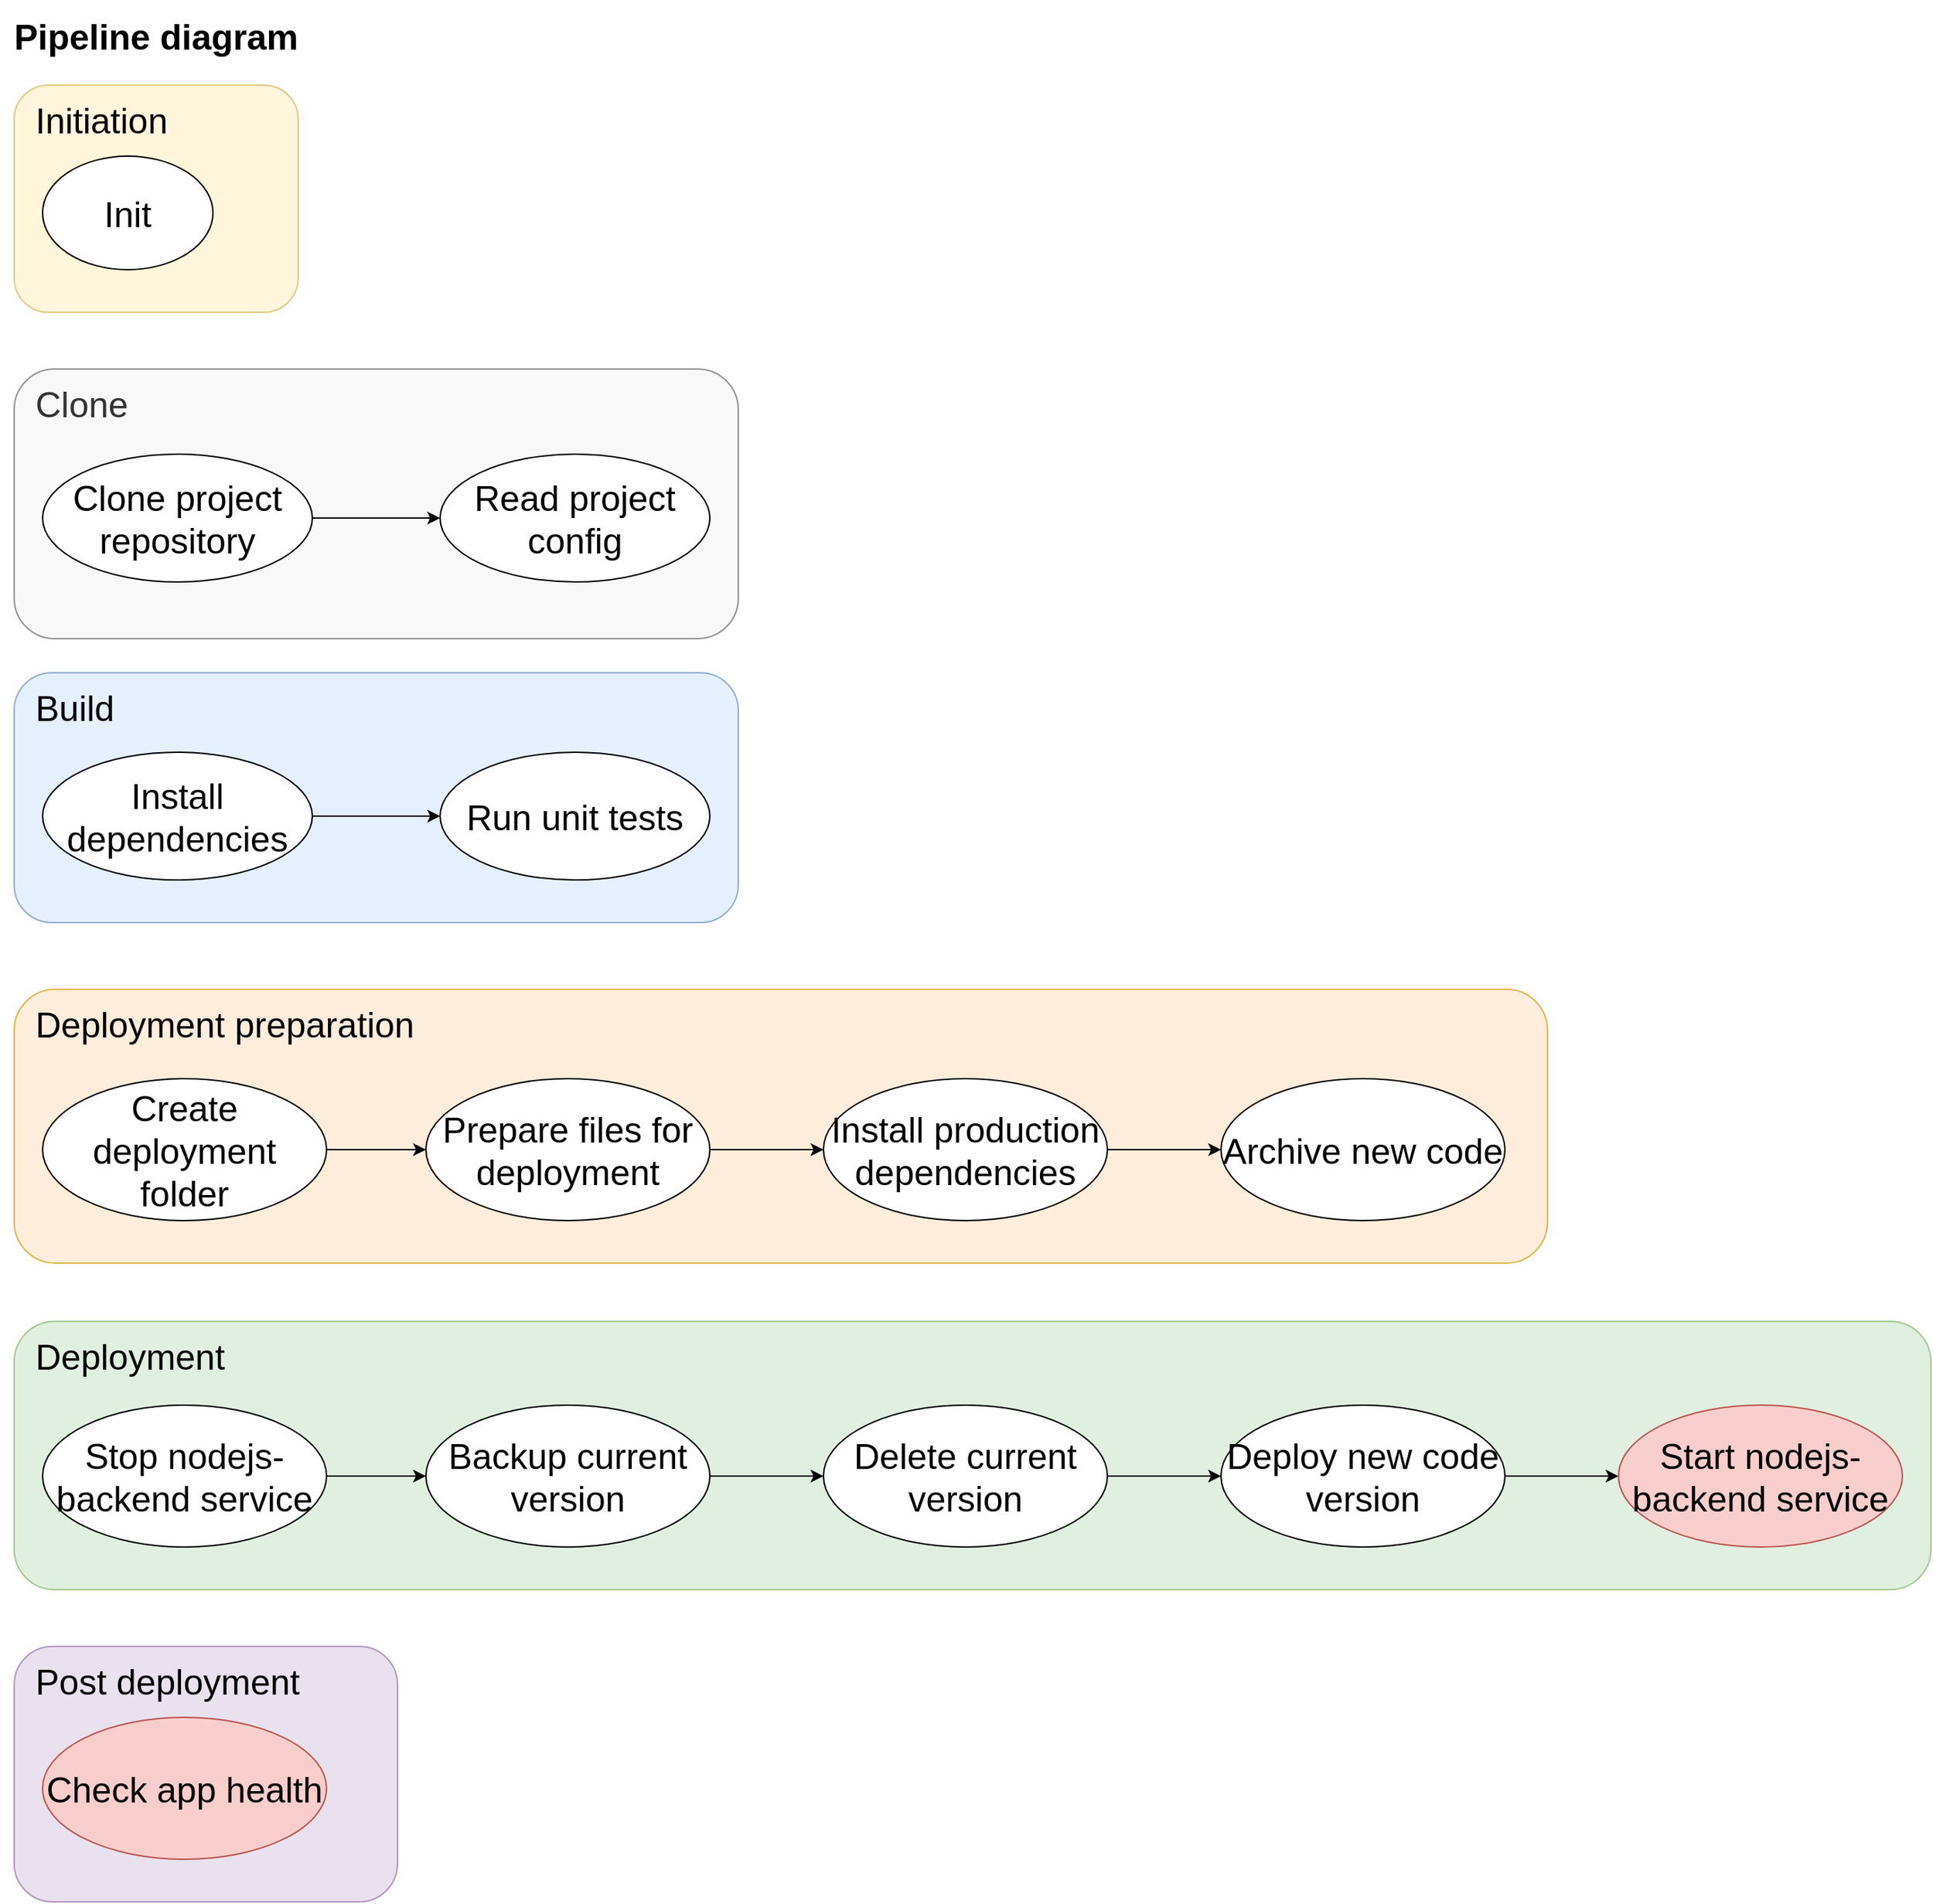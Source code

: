<mxfile version="16.4.11" type="device"><diagram id="kxJIiY0QIDJfX66LbqCa" name="Page-1"><mxGraphModel dx="2807" dy="1498" grid="1" gridSize="10" guides="1" tooltips="1" connect="1" arrows="1" fold="1" page="1" pageScale="1" pageWidth="1169" pageHeight="827" math="0" shadow="0"><root><mxCell id="0"/><mxCell id="1" parent="0"/><mxCell id="BQEeIFAX-ZNBw_XoLYFu-1" value="Pipeline diagram" style="text;html=1;strokeColor=none;fillColor=none;align=center;verticalAlign=middle;whiteSpace=wrap;rounded=0;fontSize=25;fontStyle=1" parent="1" vertex="1"><mxGeometry width="220" height="50" as="geometry"/></mxCell><mxCell id="4ls8hOl6Aox10tftew1Z-1" value="Initiation" style="rounded=1;whiteSpace=wrap;html=1;fontSize=25;verticalAlign=top;align=left;spacingLeft=10;spacing=5;fillColor=#fff2cc;strokeColor=#d6b656;opacity=70;" parent="1" vertex="1"><mxGeometry x="10" y="60" width="200" height="160" as="geometry"/></mxCell><mxCell id="4ls8hOl6Aox10tftew1Z-2" value="Clone" style="rounded=1;whiteSpace=wrap;html=1;fontSize=25;verticalAlign=top;align=left;spacingLeft=10;spacing=5;fillColor=#f5f5f5;strokeColor=#666666;opacity=70;fontColor=#333333;" parent="1" vertex="1"><mxGeometry x="10" y="260" width="510" height="190" as="geometry"/></mxCell><mxCell id="4ls8hOl6Aox10tftew1Z-3" value="Build" style="rounded=1;whiteSpace=wrap;html=1;fontSize=25;verticalAlign=top;align=left;spacingLeft=10;spacing=5;fillColor=#dae8fc;strokeColor=#6c8ebf;opacity=70;" parent="1" vertex="1"><mxGeometry x="10" y="474" width="510" height="176" as="geometry"/></mxCell><mxCell id="4ls8hOl6Aox10tftew1Z-4" value="Deployment preparation" style="rounded=1;whiteSpace=wrap;html=1;fontSize=25;verticalAlign=top;align=left;spacingLeft=10;spacing=5;fillColor=#ffe6cc;strokeColor=#d79b00;opacity=70;" parent="1" vertex="1"><mxGeometry x="10" y="697" width="1080" height="193" as="geometry"/></mxCell><mxCell id="4ls8hOl6Aox10tftew1Z-5" value="Deployment" style="rounded=1;whiteSpace=wrap;html=1;fontSize=25;verticalAlign=top;align=left;spacingLeft=10;spacing=5;fillColor=#d5e8d4;strokeColor=#82b366;opacity=70;" parent="1" vertex="1"><mxGeometry x="10" y="931" width="1350" height="189" as="geometry"/></mxCell><mxCell id="4ls8hOl6Aox10tftew1Z-6" value="Post deployment" style="rounded=1;whiteSpace=wrap;html=1;fontSize=25;verticalAlign=top;align=left;spacingLeft=10;spacing=5;fillColor=#e1d5e7;strokeColor=#9673a6;opacity=70;" parent="1" vertex="1"><mxGeometry x="10" y="1160" width="270" height="180" as="geometry"/></mxCell><mxCell id="4ls8hOl6Aox10tftew1Z-7" value="Init" style="ellipse;whiteSpace=wrap;html=1;fontSize=25;" parent="1" vertex="1"><mxGeometry x="30" y="110" width="120" height="80" as="geometry"/></mxCell><mxCell id="4ls8hOl6Aox10tftew1Z-13" value="" style="edgeStyle=orthogonalEdgeStyle;rounded=0;orthogonalLoop=1;jettySize=auto;html=1;fontSize=25;" parent="1" source="4ls8hOl6Aox10tftew1Z-8" target="4ls8hOl6Aox10tftew1Z-12" edge="1"><mxGeometry relative="1" as="geometry"/></mxCell><mxCell id="4ls8hOl6Aox10tftew1Z-8" value="Clone project repository" style="ellipse;whiteSpace=wrap;html=1;fontSize=25;" parent="1" vertex="1"><mxGeometry x="30" y="320" width="190" height="90" as="geometry"/></mxCell><mxCell id="4ls8hOl6Aox10tftew1Z-12" value="Read project config" style="ellipse;whiteSpace=wrap;html=1;fontSize=25;" parent="1" vertex="1"><mxGeometry x="310" y="320" width="190" height="90" as="geometry"/></mxCell><mxCell id="4ls8hOl6Aox10tftew1Z-16" value="" style="edgeStyle=orthogonalEdgeStyle;rounded=0;orthogonalLoop=1;jettySize=auto;html=1;fontSize=25;" parent="1" source="4ls8hOl6Aox10tftew1Z-14" target="4ls8hOl6Aox10tftew1Z-15" edge="1"><mxGeometry relative="1" as="geometry"/></mxCell><mxCell id="4ls8hOl6Aox10tftew1Z-14" value="Install dependencies" style="ellipse;whiteSpace=wrap;html=1;fontSize=25;" parent="1" vertex="1"><mxGeometry x="30" y="530" width="190" height="90" as="geometry"/></mxCell><mxCell id="4ls8hOl6Aox10tftew1Z-15" value="Run unit tests" style="ellipse;whiteSpace=wrap;html=1;fontSize=25;" parent="1" vertex="1"><mxGeometry x="310" y="530" width="190" height="90" as="geometry"/></mxCell><mxCell id="4ls8hOl6Aox10tftew1Z-19" value="" style="edgeStyle=orthogonalEdgeStyle;rounded=0;orthogonalLoop=1;jettySize=auto;html=1;fontSize=25;" parent="1" source="4ls8hOl6Aox10tftew1Z-17" target="4ls8hOl6Aox10tftew1Z-18" edge="1"><mxGeometry relative="1" as="geometry"/></mxCell><mxCell id="4ls8hOl6Aox10tftew1Z-17" value="Create deployment folder" style="ellipse;whiteSpace=wrap;html=1;fontSize=25;" parent="1" vertex="1"><mxGeometry x="30" y="760" width="200" height="100" as="geometry"/></mxCell><mxCell id="4ls8hOl6Aox10tftew1Z-21" value="" style="edgeStyle=orthogonalEdgeStyle;rounded=0;orthogonalLoop=1;jettySize=auto;html=1;fontSize=25;" parent="1" source="4ls8hOl6Aox10tftew1Z-18" target="4ls8hOl6Aox10tftew1Z-20" edge="1"><mxGeometry relative="1" as="geometry"/></mxCell><mxCell id="4ls8hOl6Aox10tftew1Z-18" value="Prepare files for deployment" style="ellipse;whiteSpace=wrap;html=1;fontSize=25;" parent="1" vertex="1"><mxGeometry x="300" y="760" width="200" height="100" as="geometry"/></mxCell><mxCell id="4ls8hOl6Aox10tftew1Z-23" value="" style="edgeStyle=orthogonalEdgeStyle;rounded=0;orthogonalLoop=1;jettySize=auto;html=1;fontSize=25;" parent="1" source="4ls8hOl6Aox10tftew1Z-20" target="4ls8hOl6Aox10tftew1Z-22" edge="1"><mxGeometry relative="1" as="geometry"/></mxCell><mxCell id="4ls8hOl6Aox10tftew1Z-20" value="Install production dependencies" style="ellipse;whiteSpace=wrap;html=1;fontSize=25;" parent="1" vertex="1"><mxGeometry x="580" y="760" width="200" height="100" as="geometry"/></mxCell><mxCell id="4ls8hOl6Aox10tftew1Z-22" value="Archive new code" style="ellipse;whiteSpace=wrap;html=1;fontSize=25;" parent="1" vertex="1"><mxGeometry x="860" y="760" width="200" height="100" as="geometry"/></mxCell><mxCell id="4ls8hOl6Aox10tftew1Z-24" value="" style="edgeStyle=orthogonalEdgeStyle;rounded=0;orthogonalLoop=1;jettySize=auto;html=1;fontSize=25;" parent="1" source="4ls8hOl6Aox10tftew1Z-25" target="4ls8hOl6Aox10tftew1Z-27" edge="1"><mxGeometry relative="1" as="geometry"/></mxCell><mxCell id="4ls8hOl6Aox10tftew1Z-25" value="Stop nodejs-backend service" style="ellipse;whiteSpace=wrap;html=1;fontSize=25;" parent="1" vertex="1"><mxGeometry x="30" y="990" width="200" height="100" as="geometry"/></mxCell><mxCell id="4ls8hOl6Aox10tftew1Z-26" value="" style="edgeStyle=orthogonalEdgeStyle;rounded=0;orthogonalLoop=1;jettySize=auto;html=1;fontSize=25;" parent="1" source="4ls8hOl6Aox10tftew1Z-27" target="4ls8hOl6Aox10tftew1Z-29" edge="1"><mxGeometry relative="1" as="geometry"/></mxCell><mxCell id="4ls8hOl6Aox10tftew1Z-27" value="Backup current version" style="ellipse;whiteSpace=wrap;html=1;fontSize=25;" parent="1" vertex="1"><mxGeometry x="300" y="990" width="200" height="100" as="geometry"/></mxCell><mxCell id="4ls8hOl6Aox10tftew1Z-28" value="" style="edgeStyle=orthogonalEdgeStyle;rounded=0;orthogonalLoop=1;jettySize=auto;html=1;fontSize=25;" parent="1" source="4ls8hOl6Aox10tftew1Z-29" target="4ls8hOl6Aox10tftew1Z-30" edge="1"><mxGeometry relative="1" as="geometry"/></mxCell><mxCell id="4ls8hOl6Aox10tftew1Z-29" value="Delete current version" style="ellipse;whiteSpace=wrap;html=1;fontSize=25;" parent="1" vertex="1"><mxGeometry x="580" y="990" width="200" height="100" as="geometry"/></mxCell><mxCell id="4ls8hOl6Aox10tftew1Z-32" value="" style="edgeStyle=orthogonalEdgeStyle;rounded=0;orthogonalLoop=1;jettySize=auto;html=1;fontSize=25;" parent="1" source="4ls8hOl6Aox10tftew1Z-30" target="4ls8hOl6Aox10tftew1Z-31" edge="1"><mxGeometry relative="1" as="geometry"/></mxCell><mxCell id="4ls8hOl6Aox10tftew1Z-30" value="Deploy new code version" style="ellipse;whiteSpace=wrap;html=1;fontSize=25;" parent="1" vertex="1"><mxGeometry x="860" y="990" width="200" height="100" as="geometry"/></mxCell><mxCell id="4ls8hOl6Aox10tftew1Z-31" value="Start nodejs-backend service" style="ellipse;whiteSpace=wrap;html=1;fontSize=25;fillColor=#f8cecc;strokeColor=#b85450;" parent="1" vertex="1"><mxGeometry x="1140" y="990" width="200" height="100" as="geometry"/></mxCell><mxCell id="4ls8hOl6Aox10tftew1Z-33" value="Check app health" style="ellipse;whiteSpace=wrap;html=1;fontSize=25;fillColor=#f8cecc;strokeColor=#b85450;" parent="1" vertex="1"><mxGeometry x="30" y="1210" width="200" height="100" as="geometry"/></mxCell></root></mxGraphModel></diagram></mxfile>